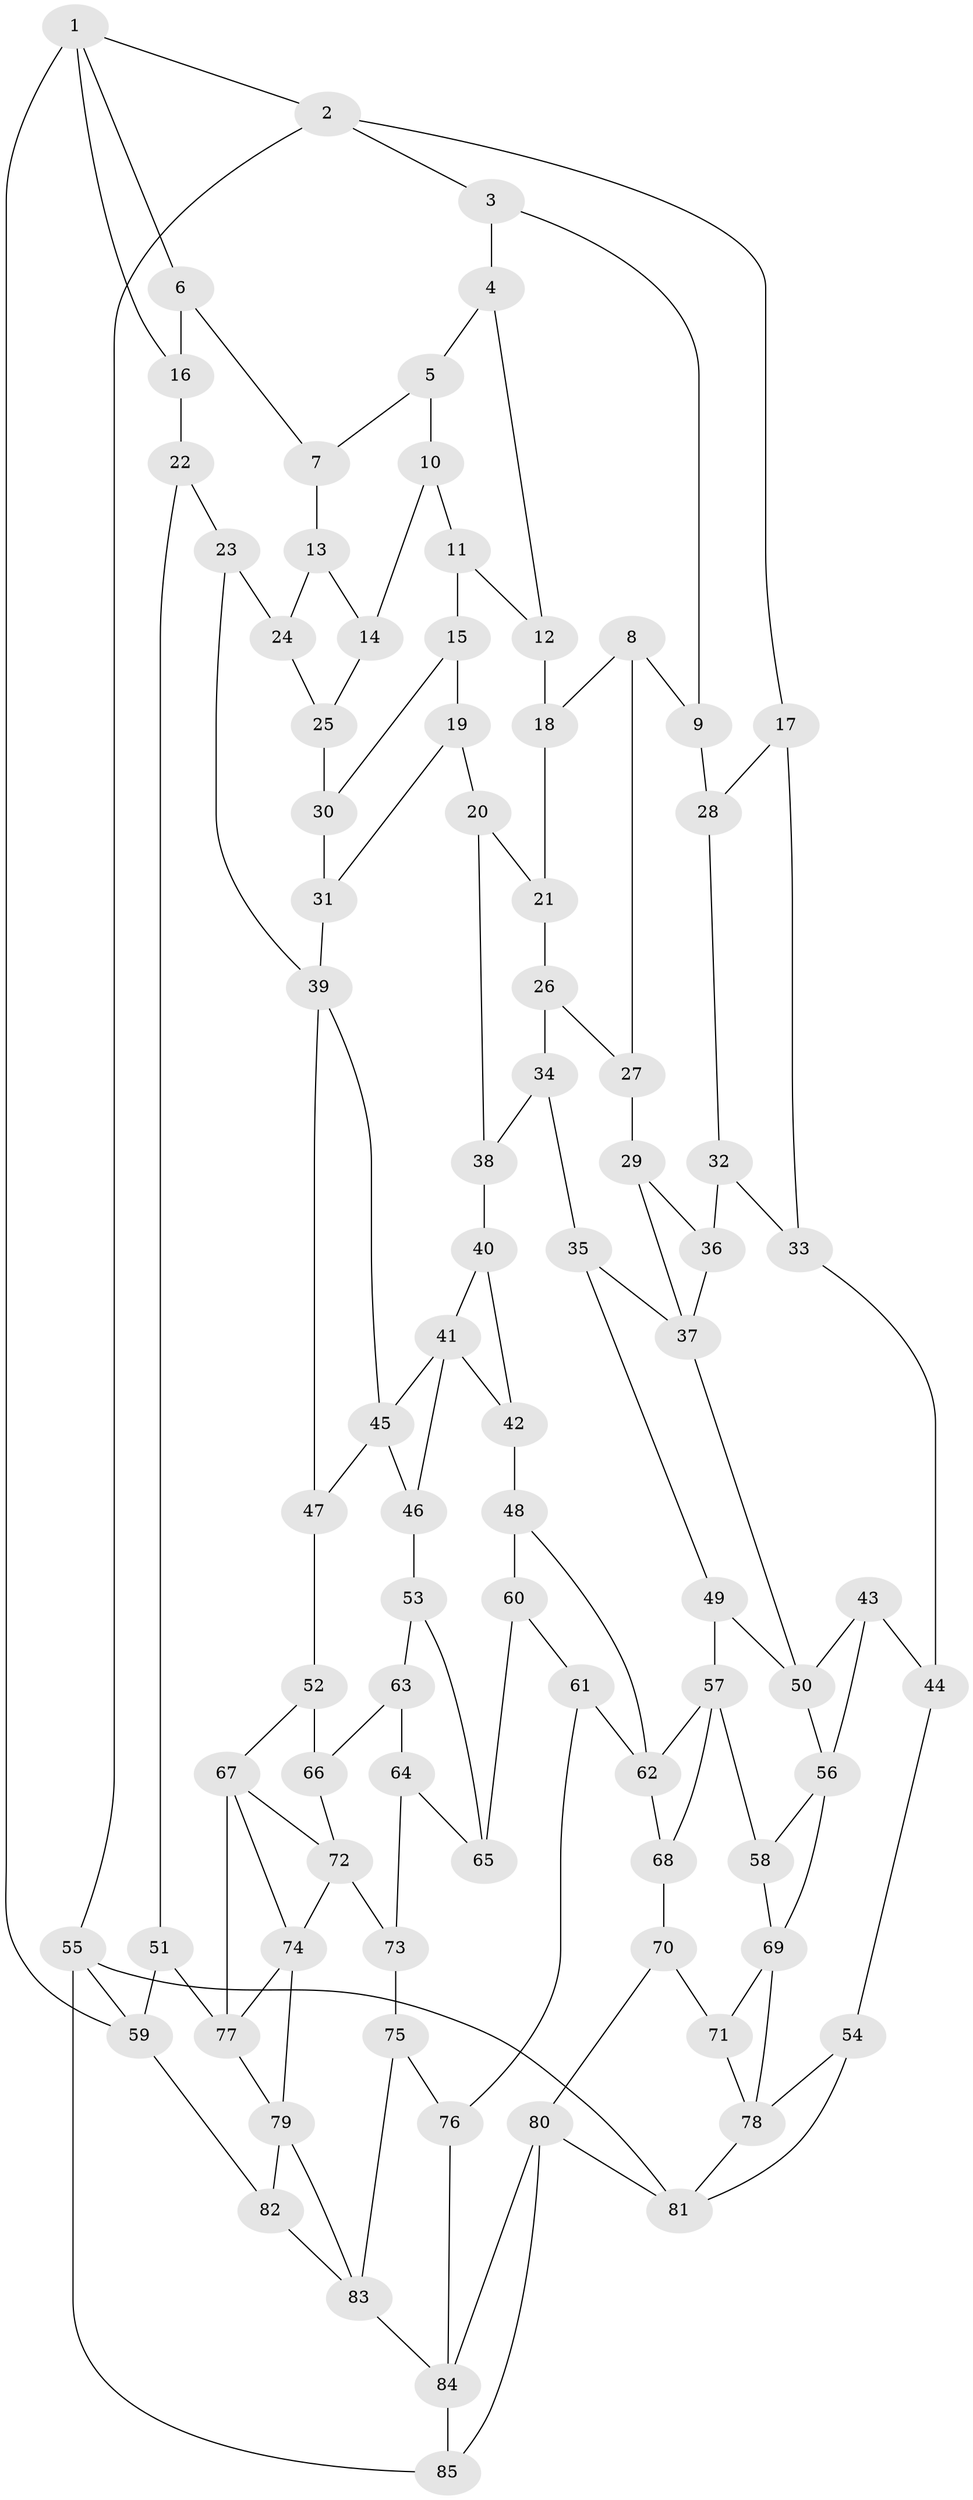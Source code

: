 // original degree distribution, {3: 0.016666666666666666, 6: 0.2, 4: 0.21666666666666667, 5: 0.5666666666666667}
// Generated by graph-tools (version 1.1) at 2025/38/03/04/25 23:38:20]
// undirected, 85 vertices, 139 edges
graph export_dot {
  node [color=gray90,style=filled];
  1;
  2;
  3;
  4;
  5;
  6;
  7;
  8;
  9;
  10;
  11;
  12;
  13;
  14;
  15;
  16;
  17;
  18;
  19;
  20;
  21;
  22;
  23;
  24;
  25;
  26;
  27;
  28;
  29;
  30;
  31;
  32;
  33;
  34;
  35;
  36;
  37;
  38;
  39;
  40;
  41;
  42;
  43;
  44;
  45;
  46;
  47;
  48;
  49;
  50;
  51;
  52;
  53;
  54;
  55;
  56;
  57;
  58;
  59;
  60;
  61;
  62;
  63;
  64;
  65;
  66;
  67;
  68;
  69;
  70;
  71;
  72;
  73;
  74;
  75;
  76;
  77;
  78;
  79;
  80;
  81;
  82;
  83;
  84;
  85;
  1 -- 2 [weight=1.0];
  1 -- 6 [weight=1.0];
  1 -- 16 [weight=1.0];
  1 -- 59 [weight=1.0];
  2 -- 3 [weight=1.0];
  2 -- 17 [weight=1.0];
  2 -- 55 [weight=1.0];
  3 -- 4 [weight=1.0];
  3 -- 9 [weight=1.0];
  4 -- 5 [weight=1.0];
  4 -- 12 [weight=1.0];
  5 -- 7 [weight=1.0];
  5 -- 10 [weight=1.0];
  6 -- 7 [weight=1.0];
  6 -- 16 [weight=1.0];
  7 -- 13 [weight=1.0];
  8 -- 9 [weight=1.0];
  8 -- 18 [weight=1.0];
  8 -- 27 [weight=1.0];
  9 -- 28 [weight=2.0];
  10 -- 11 [weight=1.0];
  10 -- 14 [weight=1.0];
  11 -- 12 [weight=1.0];
  11 -- 15 [weight=1.0];
  12 -- 18 [weight=2.0];
  13 -- 14 [weight=1.0];
  13 -- 24 [weight=1.0];
  14 -- 25 [weight=1.0];
  15 -- 19 [weight=1.0];
  15 -- 30 [weight=1.0];
  16 -- 22 [weight=1.0];
  17 -- 28 [weight=1.0];
  17 -- 33 [weight=1.0];
  18 -- 21 [weight=1.0];
  19 -- 20 [weight=1.0];
  19 -- 31 [weight=1.0];
  20 -- 21 [weight=1.0];
  20 -- 38 [weight=1.0];
  21 -- 26 [weight=1.0];
  22 -- 23 [weight=1.0];
  22 -- 51 [weight=1.0];
  23 -- 24 [weight=1.0];
  23 -- 39 [weight=1.0];
  24 -- 25 [weight=1.0];
  25 -- 30 [weight=2.0];
  26 -- 27 [weight=1.0];
  26 -- 34 [weight=1.0];
  27 -- 29 [weight=1.0];
  28 -- 32 [weight=1.0];
  29 -- 36 [weight=1.0];
  29 -- 37 [weight=1.0];
  30 -- 31 [weight=1.0];
  31 -- 39 [weight=1.0];
  32 -- 33 [weight=1.0];
  32 -- 36 [weight=2.0];
  33 -- 44 [weight=1.0];
  34 -- 35 [weight=1.0];
  34 -- 38 [weight=1.0];
  35 -- 37 [weight=1.0];
  35 -- 49 [weight=1.0];
  36 -- 37 [weight=1.0];
  37 -- 50 [weight=1.0];
  38 -- 40 [weight=2.0];
  39 -- 45 [weight=1.0];
  39 -- 47 [weight=1.0];
  40 -- 41 [weight=1.0];
  40 -- 42 [weight=1.0];
  41 -- 42 [weight=1.0];
  41 -- 45 [weight=1.0];
  41 -- 46 [weight=1.0];
  42 -- 48 [weight=1.0];
  43 -- 44 [weight=1.0];
  43 -- 50 [weight=1.0];
  43 -- 56 [weight=1.0];
  44 -- 54 [weight=1.0];
  45 -- 46 [weight=1.0];
  45 -- 47 [weight=1.0];
  46 -- 53 [weight=1.0];
  47 -- 52 [weight=1.0];
  48 -- 60 [weight=1.0];
  48 -- 62 [weight=1.0];
  49 -- 50 [weight=1.0];
  49 -- 57 [weight=1.0];
  50 -- 56 [weight=1.0];
  51 -- 59 [weight=1.0];
  51 -- 77 [weight=1.0];
  52 -- 66 [weight=1.0];
  52 -- 67 [weight=1.0];
  53 -- 63 [weight=1.0];
  53 -- 65 [weight=1.0];
  54 -- 78 [weight=1.0];
  54 -- 81 [weight=1.0];
  55 -- 59 [weight=1.0];
  55 -- 81 [weight=1.0];
  55 -- 85 [weight=1.0];
  56 -- 58 [weight=1.0];
  56 -- 69 [weight=1.0];
  57 -- 58 [weight=1.0];
  57 -- 62 [weight=1.0];
  57 -- 68 [weight=1.0];
  58 -- 69 [weight=1.0];
  59 -- 82 [weight=1.0];
  60 -- 61 [weight=1.0];
  60 -- 65 [weight=2.0];
  61 -- 62 [weight=1.0];
  61 -- 76 [weight=1.0];
  62 -- 68 [weight=1.0];
  63 -- 64 [weight=1.0];
  63 -- 66 [weight=2.0];
  64 -- 65 [weight=1.0];
  64 -- 73 [weight=1.0];
  66 -- 72 [weight=1.0];
  67 -- 72 [weight=1.0];
  67 -- 74 [weight=1.0];
  67 -- 77 [weight=1.0];
  68 -- 70 [weight=1.0];
  69 -- 71 [weight=1.0];
  69 -- 78 [weight=1.0];
  70 -- 71 [weight=1.0];
  70 -- 80 [weight=1.0];
  71 -- 78 [weight=1.0];
  72 -- 73 [weight=1.0];
  72 -- 74 [weight=1.0];
  73 -- 75 [weight=1.0];
  74 -- 77 [weight=1.0];
  74 -- 79 [weight=1.0];
  75 -- 76 [weight=1.0];
  75 -- 83 [weight=1.0];
  76 -- 84 [weight=1.0];
  77 -- 79 [weight=1.0];
  78 -- 81 [weight=1.0];
  79 -- 82 [weight=1.0];
  79 -- 83 [weight=1.0];
  80 -- 81 [weight=1.0];
  80 -- 84 [weight=1.0];
  80 -- 85 [weight=1.0];
  82 -- 83 [weight=1.0];
  83 -- 84 [weight=1.0];
  84 -- 85 [weight=1.0];
}
